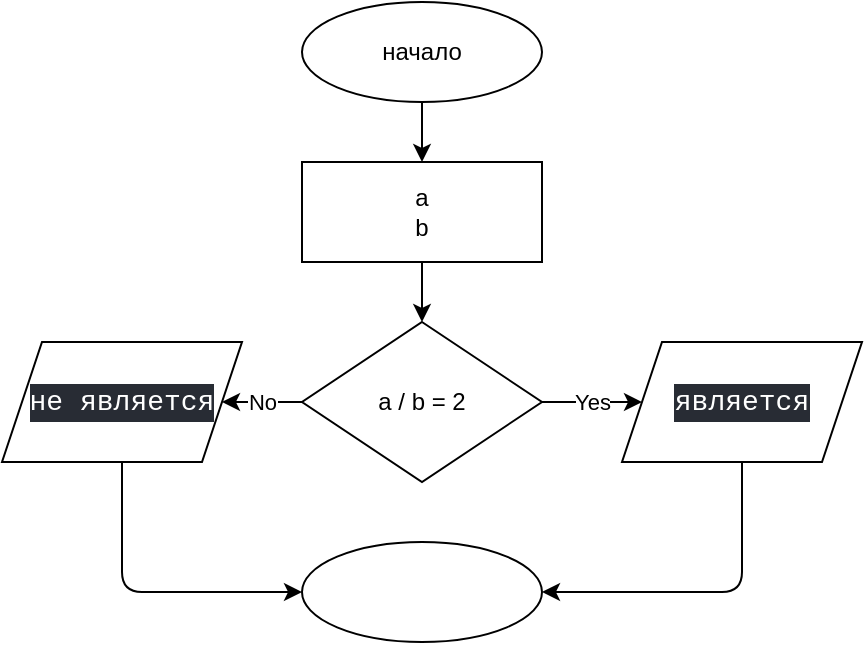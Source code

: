 <mxfile>
    <diagram id="9z7X3JPjqu_KX0f-2MYA" name="Страница 1">
        <mxGraphModel dx="890" dy="256" grid="1" gridSize="10" guides="1" tooltips="1" connect="1" arrows="1" fold="1" page="1" pageScale="1" pageWidth="827" pageHeight="1169" math="0" shadow="0">
            <root>
                <mxCell id="0"/>
                <mxCell id="1" parent="0"/>
                <mxCell id="2" value="" style="edgeStyle=none;html=1;" edge="1" parent="1" source="3" target="5">
                    <mxGeometry relative="1" as="geometry"/>
                </mxCell>
                <mxCell id="3" value="начало" style="ellipse;whiteSpace=wrap;html=1;" vertex="1" parent="1">
                    <mxGeometry x="260" y="160" width="120" height="50" as="geometry"/>
                </mxCell>
                <mxCell id="4" value="" style="edgeStyle=none;html=1;" edge="1" parent="1" source="5">
                    <mxGeometry relative="1" as="geometry">
                        <mxPoint x="320" y="320" as="targetPoint"/>
                    </mxGeometry>
                </mxCell>
                <mxCell id="5" value="a&lt;br&gt;b" style="whiteSpace=wrap;html=1;" vertex="1" parent="1">
                    <mxGeometry x="260" y="240" width="120" height="50" as="geometry"/>
                </mxCell>
                <mxCell id="6" value="Yes" style="edgeStyle=none;html=1;" edge="1" parent="1" source="8" target="10">
                    <mxGeometry relative="1" as="geometry"/>
                </mxCell>
                <mxCell id="7" value="No" style="edgeStyle=none;html=1;" edge="1" parent="1" source="8" target="12">
                    <mxGeometry relative="1" as="geometry">
                        <mxPoint as="offset"/>
                    </mxGeometry>
                </mxCell>
                <mxCell id="8" value="a / b = 2" style="rhombus;whiteSpace=wrap;html=1;" vertex="1" parent="1">
                    <mxGeometry x="260" y="320" width="120" height="80" as="geometry"/>
                </mxCell>
                <mxCell id="9" style="edgeStyle=none;html=1;fontColor=#FFFFFF;" edge="1" parent="1" source="10" target="13">
                    <mxGeometry relative="1" as="geometry">
                        <Array as="points">
                            <mxPoint x="480" y="455"/>
                        </Array>
                    </mxGeometry>
                </mxCell>
                <mxCell id="10" value="&lt;div style=&quot;background-color: rgb(40 , 44 , 52) ; font-family: &amp;#34;consolas&amp;#34; , &amp;#34;courier new&amp;#34; , monospace ; font-size: 14px ; line-height: 19px&quot;&gt;&lt;font color=&quot;#ffffff&quot;&gt;является&lt;/font&gt;&lt;/div&gt;" style="shape=parallelogram;perimeter=parallelogramPerimeter;whiteSpace=wrap;html=1;fixedSize=1;" vertex="1" parent="1">
                    <mxGeometry x="420" y="330" width="120" height="60" as="geometry"/>
                </mxCell>
                <mxCell id="11" style="edgeStyle=none;html=1;fontColor=#FFFFFF;" edge="1" parent="1" source="12" target="13">
                    <mxGeometry relative="1" as="geometry">
                        <Array as="points">
                            <mxPoint x="170" y="455"/>
                        </Array>
                    </mxGeometry>
                </mxCell>
                <mxCell id="12" value="&lt;div style=&quot;background-color: rgb(40 , 44 , 52) ; font-family: &amp;#34;consolas&amp;#34; , &amp;#34;courier new&amp;#34; , monospace ; font-size: 14px ; line-height: 19px&quot;&gt;&lt;font color=&quot;#ffffff&quot;&gt;не является&lt;/font&gt;&lt;/div&gt;" style="shape=parallelogram;perimeter=parallelogramPerimeter;whiteSpace=wrap;html=1;fixedSize=1;" vertex="1" parent="1">
                    <mxGeometry x="110" y="330" width="120" height="60" as="geometry"/>
                </mxCell>
                <mxCell id="13" value="конец" style="ellipse;whiteSpace=wrap;html=1;fontColor=#FFFFFF;" vertex="1" parent="1">
                    <mxGeometry x="260" y="430" width="120" height="50" as="geometry"/>
                </mxCell>
            </root>
        </mxGraphModel>
    </diagram>
</mxfile>